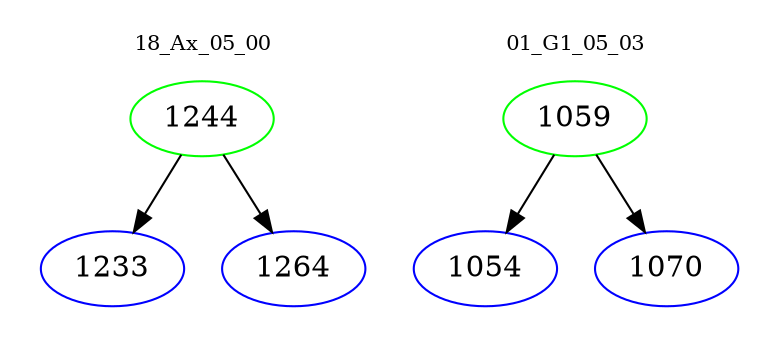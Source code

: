digraph{
subgraph cluster_0 {
color = white
label = "18_Ax_05_00";
fontsize=10;
T0_1244 [label="1244", color="green"]
T0_1244 -> T0_1233 [color="black"]
T0_1233 [label="1233", color="blue"]
T0_1244 -> T0_1264 [color="black"]
T0_1264 [label="1264", color="blue"]
}
subgraph cluster_1 {
color = white
label = "01_G1_05_03";
fontsize=10;
T1_1059 [label="1059", color="green"]
T1_1059 -> T1_1054 [color="black"]
T1_1054 [label="1054", color="blue"]
T1_1059 -> T1_1070 [color="black"]
T1_1070 [label="1070", color="blue"]
}
}

